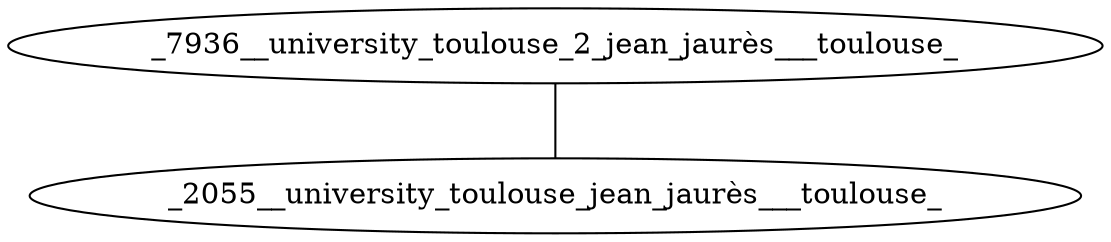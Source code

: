 graph {
_7936__university_toulouse_2_jean_jaurès___toulouse_ -- _2055__university_toulouse_jean_jaurès___toulouse_
}